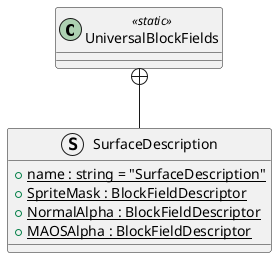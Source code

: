 @startuml
class UniversalBlockFields <<static>> {
}
struct SurfaceDescription {
    + {static} name : string = "SurfaceDescription"
    + {static} SpriteMask : BlockFieldDescriptor
    + {static} NormalAlpha : BlockFieldDescriptor
    + {static} MAOSAlpha : BlockFieldDescriptor
}
UniversalBlockFields +-- SurfaceDescription
@enduml

